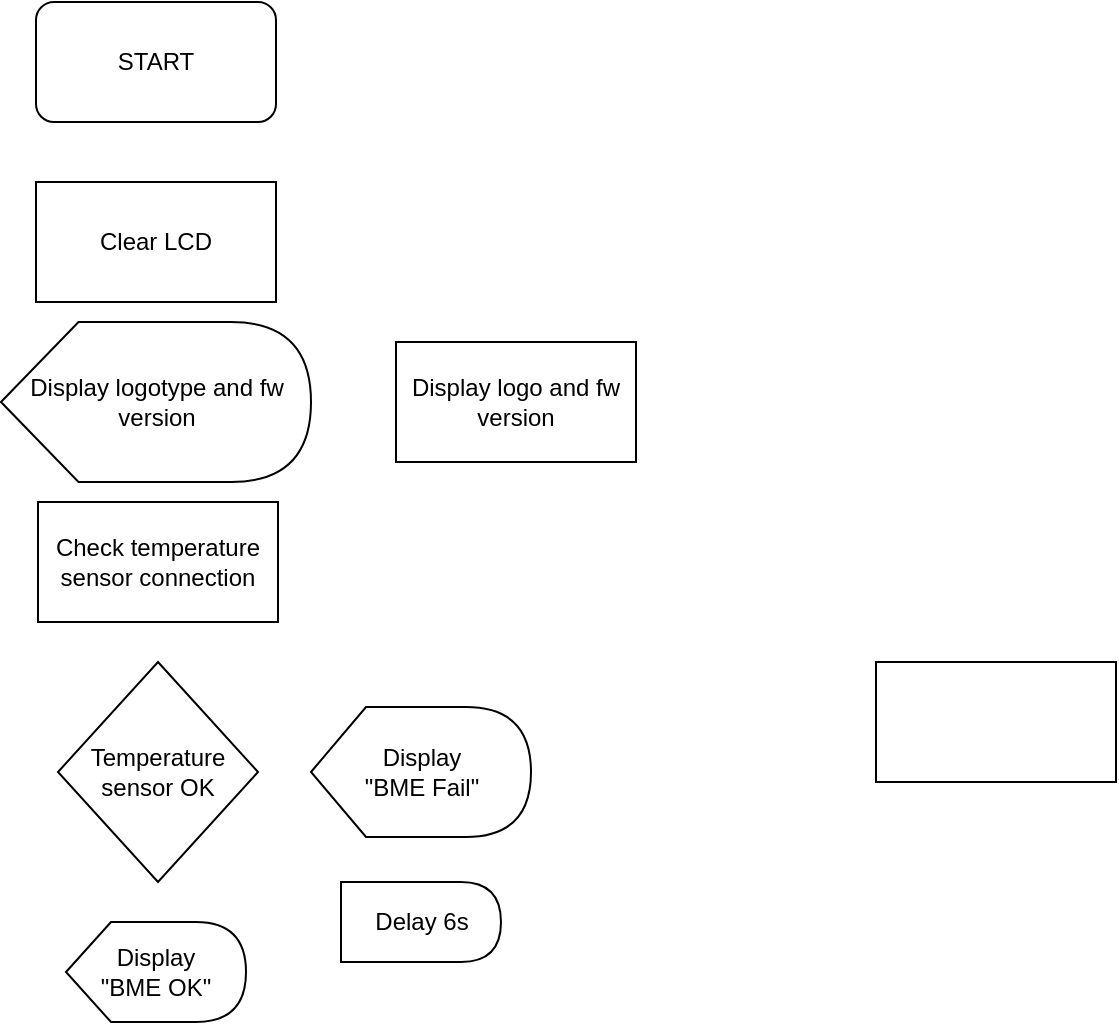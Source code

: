 <mxfile version="23.1.5" type="github">
  <diagram name="Puslapis-1" id="ZAKRF1dTVsQCdEU3fz9g">
    <mxGraphModel dx="875" dy="448" grid="1" gridSize="10" guides="1" tooltips="1" connect="1" arrows="1" fold="1" page="1" pageScale="1" pageWidth="827" pageHeight="1169" math="0" shadow="0">
      <root>
        <mxCell id="0" />
        <mxCell id="1" parent="0" />
        <mxCell id="sZjmt84LJ8zzRJPLPaBu-1" value="START" style="rounded=1;whiteSpace=wrap;html=1;" vertex="1" parent="1">
          <mxGeometry x="160" y="40" width="120" height="60" as="geometry" />
        </mxCell>
        <mxCell id="sZjmt84LJ8zzRJPLPaBu-3" value="Clear LCD" style="rounded=0;whiteSpace=wrap;html=1;" vertex="1" parent="1">
          <mxGeometry x="160" y="130" width="120" height="60" as="geometry" />
        </mxCell>
        <mxCell id="sZjmt84LJ8zzRJPLPaBu-4" value="Display logo and fw version" style="rounded=0;whiteSpace=wrap;html=1;" vertex="1" parent="1">
          <mxGeometry x="340" y="210" width="120" height="60" as="geometry" />
        </mxCell>
        <mxCell id="sZjmt84LJ8zzRJPLPaBu-5" value="Check temperature sensor connection" style="rounded=0;whiteSpace=wrap;html=1;" vertex="1" parent="1">
          <mxGeometry x="161" y="290" width="120" height="60" as="geometry" />
        </mxCell>
        <mxCell id="sZjmt84LJ8zzRJPLPaBu-6" value="Temperature sensor OK" style="rhombus;whiteSpace=wrap;html=1;" vertex="1" parent="1">
          <mxGeometry x="171" y="370" width="100" height="110" as="geometry" />
        </mxCell>
        <mxCell id="sZjmt84LJ8zzRJPLPaBu-7" value="" style="rounded=0;whiteSpace=wrap;html=1;" vertex="1" parent="1">
          <mxGeometry x="580" y="370" width="120" height="60" as="geometry" />
        </mxCell>
        <mxCell id="sZjmt84LJ8zzRJPLPaBu-8" value="Display logotype and fw version" style="shape=display;whiteSpace=wrap;html=1;" vertex="1" parent="1">
          <mxGeometry x="142.5" y="200" width="155" height="80" as="geometry" />
        </mxCell>
        <mxCell id="sZjmt84LJ8zzRJPLPaBu-9" value="&lt;div&gt;Display &lt;br&gt;&lt;/div&gt;&lt;div&gt;&quot;BME Fail&quot;&lt;/div&gt;" style="shape=display;whiteSpace=wrap;html=1;" vertex="1" parent="1">
          <mxGeometry x="297.5" y="392.5" width="110" height="65" as="geometry" />
        </mxCell>
        <mxCell id="sZjmt84LJ8zzRJPLPaBu-10" value="Delay 6s" style="shape=delay;whiteSpace=wrap;html=1;" vertex="1" parent="1">
          <mxGeometry x="312.5" y="480" width="80" height="40" as="geometry" />
        </mxCell>
        <mxCell id="sZjmt84LJ8zzRJPLPaBu-11" value="&lt;br&gt;&lt;div&gt;Display &lt;br&gt;&lt;/div&gt;&lt;div&gt;&quot;BME OK&quot;&lt;/div&gt;&lt;div&gt;&lt;br/&gt;&lt;/div&gt;" style="shape=display;whiteSpace=wrap;html=1;" vertex="1" parent="1">
          <mxGeometry x="175" y="500" width="90" height="50" as="geometry" />
        </mxCell>
      </root>
    </mxGraphModel>
  </diagram>
</mxfile>
